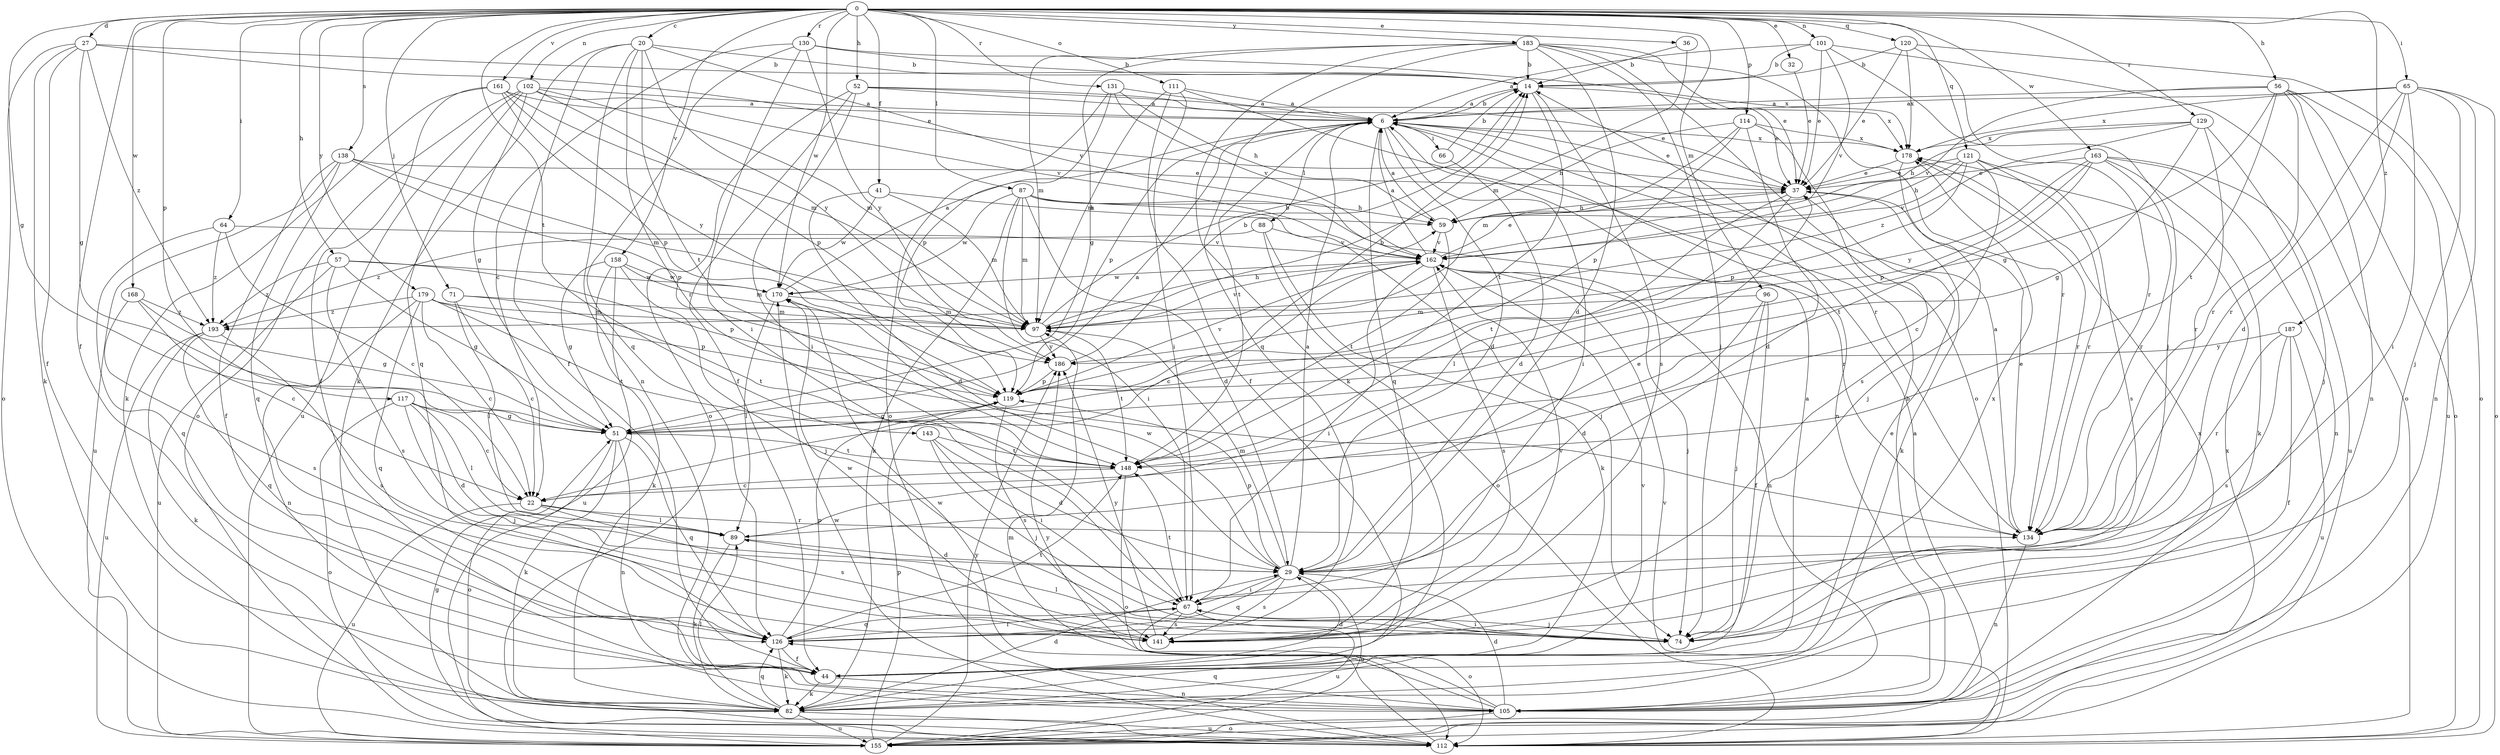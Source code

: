 strict digraph  {
0;
6;
14;
20;
22;
27;
29;
32;
36;
37;
41;
44;
51;
52;
56;
57;
59;
64;
65;
66;
67;
71;
74;
82;
87;
88;
89;
96;
97;
101;
102;
105;
111;
112;
114;
117;
119;
120;
121;
126;
129;
130;
131;
134;
138;
141;
143;
148;
155;
158;
161;
162;
163;
168;
170;
178;
179;
183;
186;
187;
193;
0 -> 20  [label=c];
0 -> 27  [label=d];
0 -> 32  [label=e];
0 -> 36  [label=e];
0 -> 41  [label=f];
0 -> 44  [label=f];
0 -> 51  [label=g];
0 -> 52  [label=h];
0 -> 56  [label=h];
0 -> 57  [label=h];
0 -> 64  [label=i];
0 -> 65  [label=i];
0 -> 71  [label=j];
0 -> 87  [label=l];
0 -> 96  [label=m];
0 -> 101  [label=n];
0 -> 102  [label=n];
0 -> 111  [label=o];
0 -> 114  [label=p];
0 -> 117  [label=p];
0 -> 120  [label=q];
0 -> 121  [label=q];
0 -> 129  [label=r];
0 -> 130  [label=r];
0 -> 131  [label=r];
0 -> 138  [label=s];
0 -> 143  [label=t];
0 -> 158  [label=v];
0 -> 161  [label=v];
0 -> 163  [label=w];
0 -> 168  [label=w];
0 -> 170  [label=w];
0 -> 179  [label=y];
0 -> 183  [label=y];
0 -> 187  [label=z];
6 -> 14  [label=b];
6 -> 29  [label=d];
6 -> 37  [label=e];
6 -> 66  [label=i];
6 -> 67  [label=i];
6 -> 88  [label=l];
6 -> 105  [label=n];
6 -> 119  [label=p];
6 -> 126  [label=q];
6 -> 148  [label=t];
6 -> 178  [label=x];
14 -> 6  [label=a];
14 -> 37  [label=e];
14 -> 141  [label=s];
14 -> 148  [label=t];
20 -> 14  [label=b];
20 -> 44  [label=f];
20 -> 82  [label=k];
20 -> 105  [label=n];
20 -> 134  [label=r];
20 -> 148  [label=t];
20 -> 162  [label=v];
20 -> 186  [label=y];
22 -> 89  [label=l];
22 -> 134  [label=r];
22 -> 141  [label=s];
22 -> 155  [label=u];
27 -> 14  [label=b];
27 -> 37  [label=e];
27 -> 44  [label=f];
27 -> 51  [label=g];
27 -> 82  [label=k];
27 -> 112  [label=o];
27 -> 193  [label=z];
29 -> 6  [label=a];
29 -> 67  [label=i];
29 -> 97  [label=m];
29 -> 119  [label=p];
29 -> 126  [label=q];
29 -> 141  [label=s];
29 -> 155  [label=u];
29 -> 170  [label=w];
32 -> 37  [label=e];
36 -> 14  [label=b];
36 -> 97  [label=m];
37 -> 59  [label=h];
37 -> 82  [label=k];
37 -> 89  [label=l];
37 -> 148  [label=t];
41 -> 29  [label=d];
41 -> 59  [label=h];
41 -> 97  [label=m];
41 -> 170  [label=w];
44 -> 6  [label=a];
44 -> 29  [label=d];
44 -> 37  [label=e];
44 -> 82  [label=k];
44 -> 105  [label=n];
51 -> 6  [label=a];
51 -> 82  [label=k];
51 -> 105  [label=n];
51 -> 112  [label=o];
51 -> 126  [label=q];
51 -> 148  [label=t];
52 -> 6  [label=a];
52 -> 37  [label=e];
52 -> 44  [label=f];
52 -> 67  [label=i];
52 -> 112  [label=o];
52 -> 178  [label=x];
56 -> 6  [label=a];
56 -> 51  [label=g];
56 -> 105  [label=n];
56 -> 112  [label=o];
56 -> 134  [label=r];
56 -> 148  [label=t];
56 -> 155  [label=u];
56 -> 162  [label=v];
57 -> 51  [label=g];
57 -> 119  [label=p];
57 -> 141  [label=s];
57 -> 155  [label=u];
57 -> 170  [label=w];
57 -> 193  [label=z];
59 -> 6  [label=a];
59 -> 148  [label=t];
59 -> 162  [label=v];
64 -> 22  [label=c];
64 -> 126  [label=q];
64 -> 162  [label=v];
64 -> 193  [label=z];
65 -> 6  [label=a];
65 -> 29  [label=d];
65 -> 67  [label=i];
65 -> 74  [label=j];
65 -> 105  [label=n];
65 -> 112  [label=o];
65 -> 134  [label=r];
65 -> 178  [label=x];
66 -> 14  [label=b];
66 -> 29  [label=d];
67 -> 74  [label=j];
67 -> 112  [label=o];
67 -> 126  [label=q];
67 -> 141  [label=s];
67 -> 148  [label=t];
67 -> 155  [label=u];
71 -> 22  [label=c];
71 -> 89  [label=l];
71 -> 97  [label=m];
71 -> 148  [label=t];
74 -> 67  [label=i];
74 -> 89  [label=l];
74 -> 178  [label=x];
82 -> 29  [label=d];
82 -> 89  [label=l];
82 -> 112  [label=o];
82 -> 126  [label=q];
82 -> 155  [label=u];
82 -> 162  [label=v];
87 -> 29  [label=d];
87 -> 59  [label=h];
87 -> 67  [label=i];
87 -> 74  [label=j];
87 -> 82  [label=k];
87 -> 97  [label=m];
87 -> 134  [label=r];
87 -> 170  [label=w];
88 -> 82  [label=k];
88 -> 112  [label=o];
88 -> 162  [label=v];
88 -> 193  [label=z];
89 -> 29  [label=d];
89 -> 37  [label=e];
89 -> 82  [label=k];
96 -> 29  [label=d];
96 -> 44  [label=f];
96 -> 74  [label=j];
96 -> 97  [label=m];
97 -> 14  [label=b];
97 -> 59  [label=h];
97 -> 148  [label=t];
97 -> 162  [label=v];
97 -> 186  [label=y];
101 -> 6  [label=a];
101 -> 14  [label=b];
101 -> 37  [label=e];
101 -> 74  [label=j];
101 -> 112  [label=o];
101 -> 162  [label=v];
102 -> 6  [label=a];
102 -> 51  [label=g];
102 -> 97  [label=m];
102 -> 112  [label=o];
102 -> 119  [label=p];
102 -> 126  [label=q];
102 -> 155  [label=u];
102 -> 162  [label=v];
105 -> 14  [label=b];
105 -> 29  [label=d];
105 -> 126  [label=q];
105 -> 155  [label=u];
105 -> 170  [label=w];
105 -> 178  [label=x];
105 -> 186  [label=y];
111 -> 6  [label=a];
111 -> 44  [label=f];
111 -> 67  [label=i];
111 -> 97  [label=m];
111 -> 134  [label=r];
112 -> 51  [label=g];
112 -> 97  [label=m];
112 -> 162  [label=v];
112 -> 170  [label=w];
114 -> 29  [label=d];
114 -> 59  [label=h];
114 -> 97  [label=m];
114 -> 119  [label=p];
114 -> 141  [label=s];
114 -> 178  [label=x];
117 -> 22  [label=c];
117 -> 29  [label=d];
117 -> 51  [label=g];
117 -> 74  [label=j];
117 -> 89  [label=l];
117 -> 112  [label=o];
119 -> 14  [label=b];
119 -> 51  [label=g];
119 -> 141  [label=s];
119 -> 162  [label=v];
120 -> 14  [label=b];
120 -> 37  [label=e];
120 -> 112  [label=o];
120 -> 134  [label=r];
120 -> 178  [label=x];
121 -> 22  [label=c];
121 -> 37  [label=e];
121 -> 59  [label=h];
121 -> 119  [label=p];
121 -> 134  [label=r];
121 -> 141  [label=s];
121 -> 162  [label=v];
126 -> 44  [label=f];
126 -> 67  [label=i];
126 -> 82  [label=k];
126 -> 119  [label=p];
126 -> 148  [label=t];
129 -> 51  [label=g];
129 -> 59  [label=h];
129 -> 74  [label=j];
129 -> 134  [label=r];
129 -> 178  [label=x];
129 -> 193  [label=z];
130 -> 14  [label=b];
130 -> 22  [label=c];
130 -> 67  [label=i];
130 -> 126  [label=q];
130 -> 178  [label=x];
130 -> 186  [label=y];
131 -> 6  [label=a];
131 -> 59  [label=h];
131 -> 112  [label=o];
131 -> 119  [label=p];
131 -> 162  [label=v];
134 -> 6  [label=a];
134 -> 37  [label=e];
134 -> 105  [label=n];
138 -> 37  [label=e];
138 -> 44  [label=f];
138 -> 97  [label=m];
138 -> 119  [label=p];
138 -> 126  [label=q];
138 -> 155  [label=u];
141 -> 162  [label=v];
141 -> 170  [label=w];
141 -> 186  [label=y];
143 -> 29  [label=d];
143 -> 67  [label=i];
143 -> 74  [label=j];
143 -> 148  [label=t];
148 -> 22  [label=c];
148 -> 112  [label=o];
155 -> 6  [label=a];
155 -> 119  [label=p];
155 -> 178  [label=x];
155 -> 186  [label=y];
158 -> 51  [label=g];
158 -> 74  [label=j];
158 -> 82  [label=k];
158 -> 97  [label=m];
158 -> 155  [label=u];
158 -> 170  [label=w];
161 -> 6  [label=a];
161 -> 44  [label=f];
161 -> 82  [label=k];
161 -> 97  [label=m];
161 -> 119  [label=p];
161 -> 186  [label=y];
162 -> 6  [label=a];
162 -> 22  [label=c];
162 -> 37  [label=e];
162 -> 67  [label=i];
162 -> 74  [label=j];
162 -> 105  [label=n];
162 -> 141  [label=s];
162 -> 170  [label=w];
163 -> 37  [label=e];
163 -> 82  [label=k];
163 -> 105  [label=n];
163 -> 119  [label=p];
163 -> 134  [label=r];
163 -> 148  [label=t];
163 -> 155  [label=u];
163 -> 186  [label=y];
168 -> 22  [label=c];
168 -> 51  [label=g];
168 -> 141  [label=s];
168 -> 193  [label=z];
170 -> 6  [label=a];
170 -> 89  [label=l];
170 -> 97  [label=m];
178 -> 37  [label=e];
178 -> 74  [label=j];
178 -> 134  [label=r];
179 -> 22  [label=c];
179 -> 97  [label=m];
179 -> 105  [label=n];
179 -> 119  [label=p];
179 -> 126  [label=q];
179 -> 148  [label=t];
179 -> 193  [label=z];
183 -> 14  [label=b];
183 -> 29  [label=d];
183 -> 37  [label=e];
183 -> 51  [label=g];
183 -> 74  [label=j];
183 -> 82  [label=k];
183 -> 97  [label=m];
183 -> 112  [label=o];
183 -> 126  [label=q];
183 -> 134  [label=r];
186 -> 14  [label=b];
186 -> 119  [label=p];
187 -> 44  [label=f];
187 -> 134  [label=r];
187 -> 141  [label=s];
187 -> 155  [label=u];
187 -> 186  [label=y];
193 -> 82  [label=k];
193 -> 126  [label=q];
193 -> 141  [label=s];
193 -> 155  [label=u];
}
